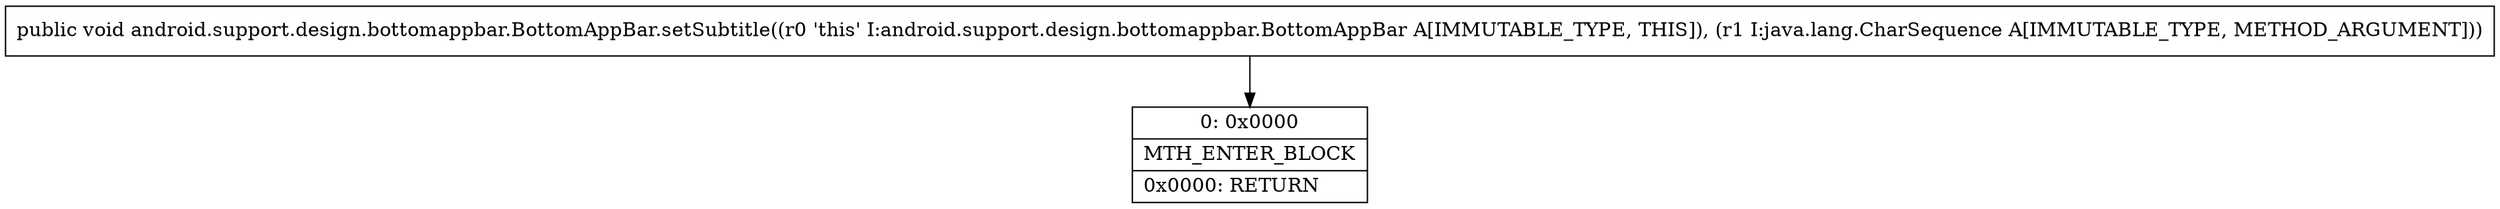 digraph "CFG forandroid.support.design.bottomappbar.BottomAppBar.setSubtitle(Ljava\/lang\/CharSequence;)V" {
Node_0 [shape=record,label="{0\:\ 0x0000|MTH_ENTER_BLOCK\l|0x0000: RETURN   \l}"];
MethodNode[shape=record,label="{public void android.support.design.bottomappbar.BottomAppBar.setSubtitle((r0 'this' I:android.support.design.bottomappbar.BottomAppBar A[IMMUTABLE_TYPE, THIS]), (r1 I:java.lang.CharSequence A[IMMUTABLE_TYPE, METHOD_ARGUMENT])) }"];
MethodNode -> Node_0;
}

